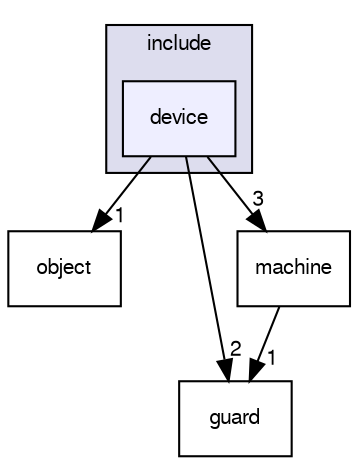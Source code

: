 digraph "include/device/" {
  bgcolor=transparent;
  compound=true
  node [ fontsize="10", fontname="FreeSans"];
  edge [ labelfontsize="10", labelfontname="FreeSans"];
  subgraph clusterdir_d44c64559bbebec7f509842c48db8b23 {
    graph [ bgcolor="#ddddee", pencolor="black", label="include" fontname="FreeSans", fontsize="10", URL="dir_d44c64559bbebec7f509842c48db8b23.html"]
  dir_00639e50a5e06ba932c41b2ae621276d [shape=box, label="device", style="filled", fillcolor="#eeeeff", pencolor="black", URL="dir_00639e50a5e06ba932c41b2ae621276d.html"];
  }
  dir_23d5af2e228901f93ce64754cbbfed9f [shape=box label="object" URL="dir_23d5af2e228901f93ce64754cbbfed9f.html"];
  dir_d351f5eb9dc394a602aa43835ddf1c15 [shape=box label="guard" URL="dir_d351f5eb9dc394a602aa43835ddf1c15.html"];
  dir_c25c118f76a81c77ceea021073727baa [shape=box label="machine" URL="dir_c25c118f76a81c77ceea021073727baa.html"];
  dir_00639e50a5e06ba932c41b2ae621276d->dir_23d5af2e228901f93ce64754cbbfed9f [headlabel="1", labeldistance=1.5 headhref="dir_000001_000005.html"];
  dir_00639e50a5e06ba932c41b2ae621276d->dir_d351f5eb9dc394a602aa43835ddf1c15 [headlabel="2", labeldistance=1.5 headhref="dir_000001_000003.html"];
  dir_00639e50a5e06ba932c41b2ae621276d->dir_c25c118f76a81c77ceea021073727baa [headlabel="3", labeldistance=1.5 headhref="dir_000001_000004.html"];
  dir_c25c118f76a81c77ceea021073727baa->dir_d351f5eb9dc394a602aa43835ddf1c15 [headlabel="1", labeldistance=1.5 headhref="dir_000004_000003.html"];
}
